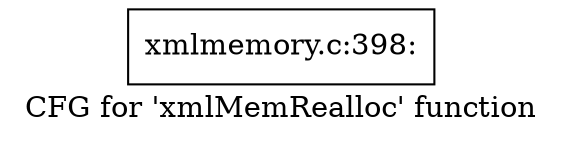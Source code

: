 digraph "CFG for 'xmlMemRealloc' function" {
	label="CFG for 'xmlMemRealloc' function";

	Node0x4b4fb20 [shape=record,label="{xmlmemory.c:398:}"];
}
